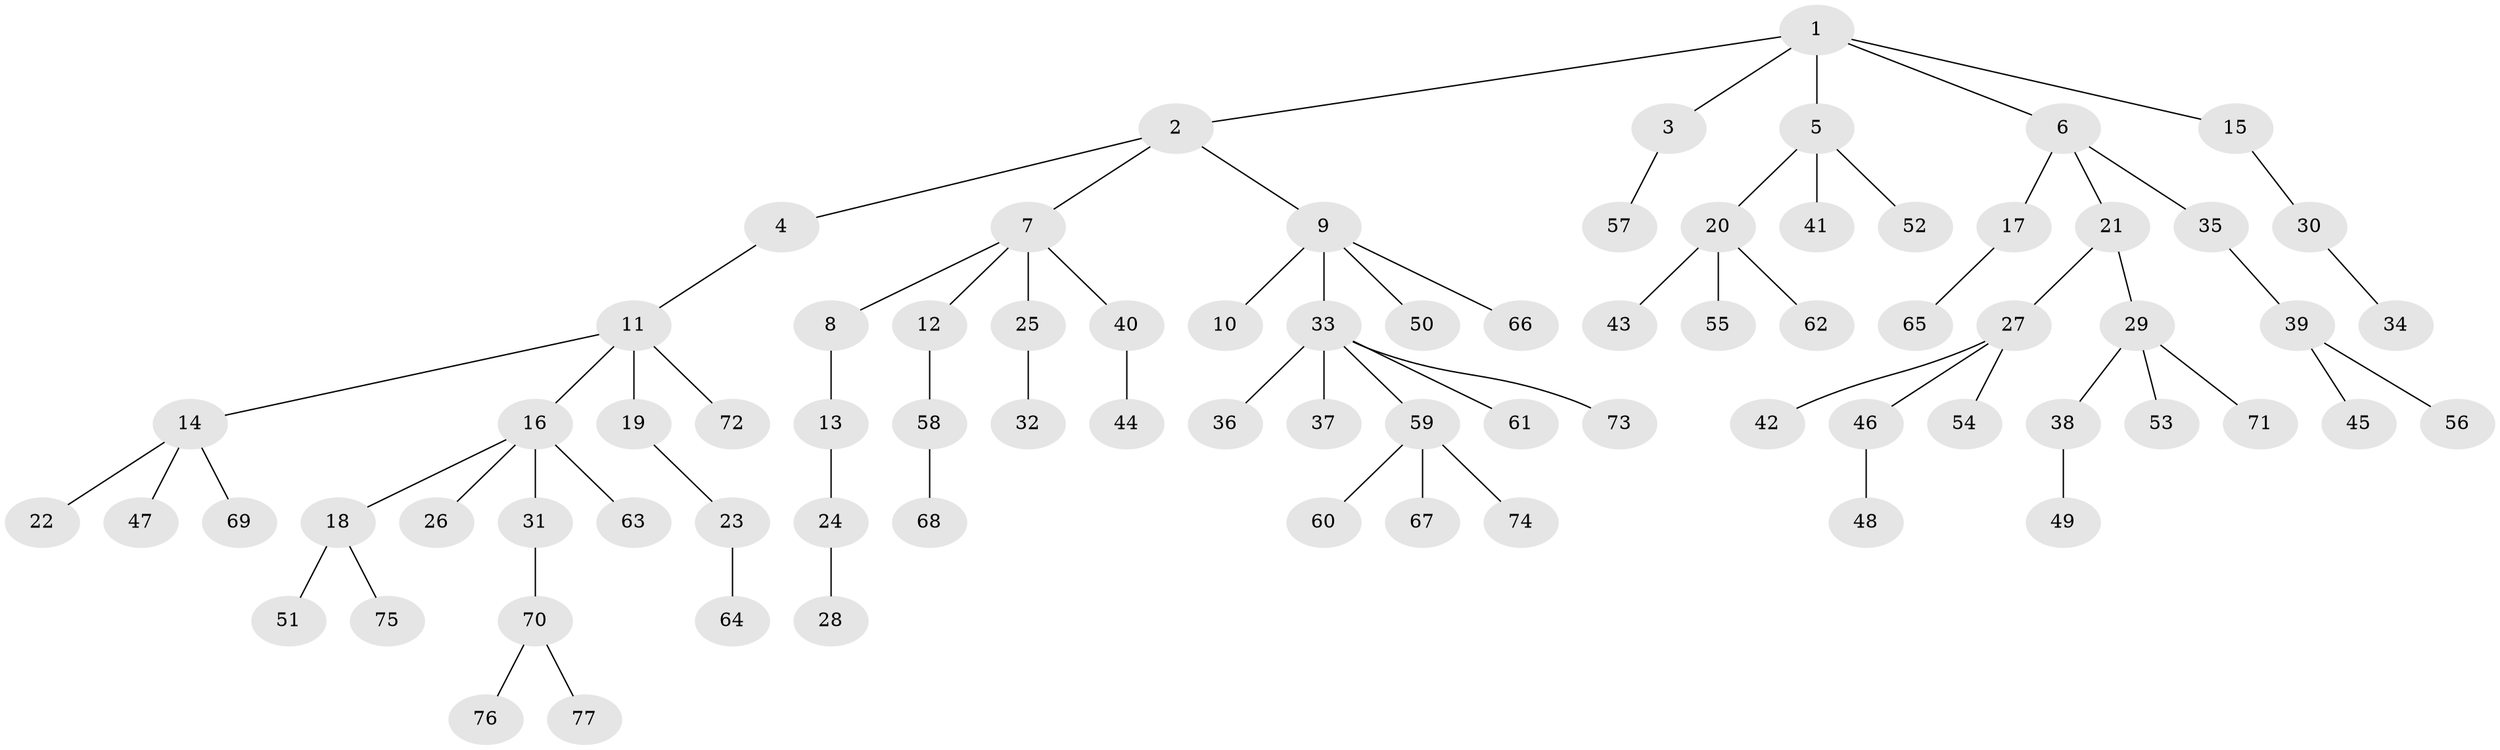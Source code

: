 // coarse degree distribution, {6: 0.04, 4: 0.08, 3: 0.16, 2: 0.16, 1: 0.56}
// Generated by graph-tools (version 1.1) at 2025/52/03/04/25 22:52:05]
// undirected, 77 vertices, 76 edges
graph export_dot {
  node [color=gray90,style=filled];
  1;
  2;
  3;
  4;
  5;
  6;
  7;
  8;
  9;
  10;
  11;
  12;
  13;
  14;
  15;
  16;
  17;
  18;
  19;
  20;
  21;
  22;
  23;
  24;
  25;
  26;
  27;
  28;
  29;
  30;
  31;
  32;
  33;
  34;
  35;
  36;
  37;
  38;
  39;
  40;
  41;
  42;
  43;
  44;
  45;
  46;
  47;
  48;
  49;
  50;
  51;
  52;
  53;
  54;
  55;
  56;
  57;
  58;
  59;
  60;
  61;
  62;
  63;
  64;
  65;
  66;
  67;
  68;
  69;
  70;
  71;
  72;
  73;
  74;
  75;
  76;
  77;
  1 -- 2;
  1 -- 3;
  1 -- 5;
  1 -- 6;
  1 -- 15;
  2 -- 4;
  2 -- 7;
  2 -- 9;
  3 -- 57;
  4 -- 11;
  5 -- 20;
  5 -- 41;
  5 -- 52;
  6 -- 17;
  6 -- 21;
  6 -- 35;
  7 -- 8;
  7 -- 12;
  7 -- 25;
  7 -- 40;
  8 -- 13;
  9 -- 10;
  9 -- 33;
  9 -- 50;
  9 -- 66;
  11 -- 14;
  11 -- 16;
  11 -- 19;
  11 -- 72;
  12 -- 58;
  13 -- 24;
  14 -- 22;
  14 -- 47;
  14 -- 69;
  15 -- 30;
  16 -- 18;
  16 -- 26;
  16 -- 31;
  16 -- 63;
  17 -- 65;
  18 -- 51;
  18 -- 75;
  19 -- 23;
  20 -- 43;
  20 -- 55;
  20 -- 62;
  21 -- 27;
  21 -- 29;
  23 -- 64;
  24 -- 28;
  25 -- 32;
  27 -- 42;
  27 -- 46;
  27 -- 54;
  29 -- 38;
  29 -- 53;
  29 -- 71;
  30 -- 34;
  31 -- 70;
  33 -- 36;
  33 -- 37;
  33 -- 59;
  33 -- 61;
  33 -- 73;
  35 -- 39;
  38 -- 49;
  39 -- 45;
  39 -- 56;
  40 -- 44;
  46 -- 48;
  58 -- 68;
  59 -- 60;
  59 -- 67;
  59 -- 74;
  70 -- 76;
  70 -- 77;
}
